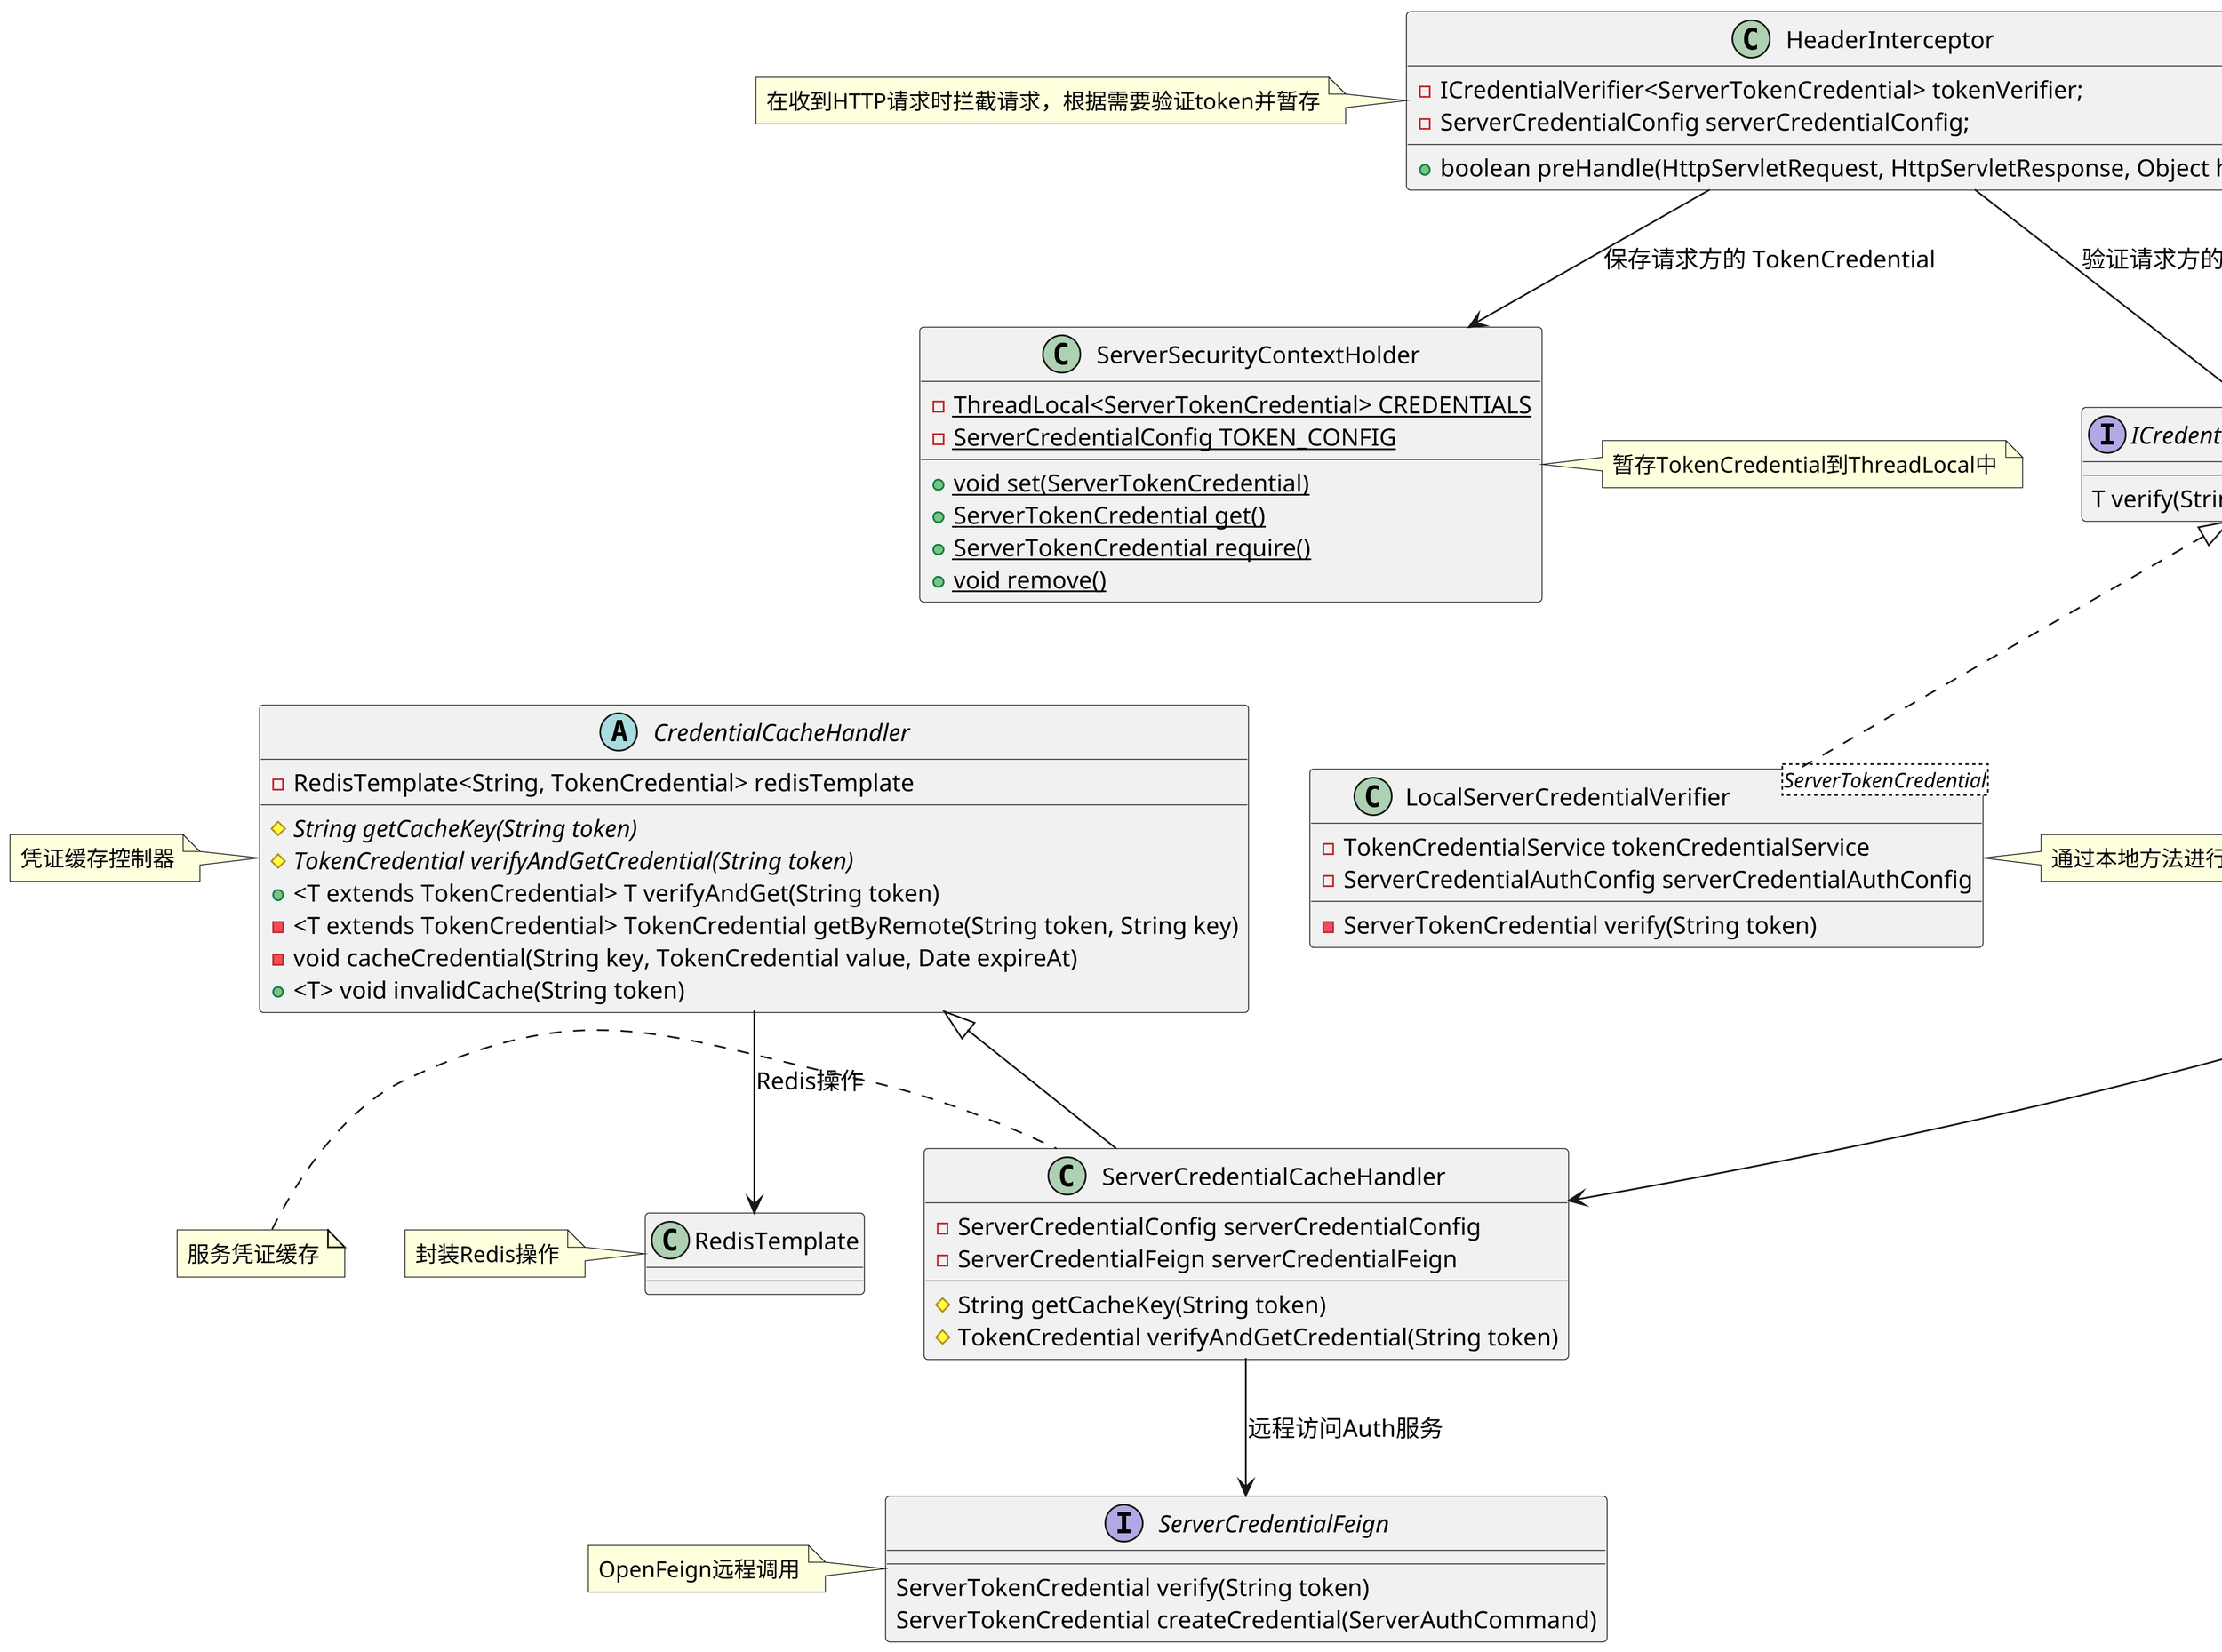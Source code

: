 @startuml
'https://plantuml.com/class-diagram
skinparam shadowing false
skinparam defaultFontName xfonts-wqy
skinparam dpi 300
skinparam activity  {
    DiamondFontSize 14
    ArrowFontSize 14
    FontSize 14
}

class HeaderInterceptor {
    - ICredentialVerifier<ServerTokenCredential> tokenVerifier;
    - ServerCredentialConfig serverCredentialConfig;
    + boolean preHandle(HttpServletRequest, HttpServletResponse, Object handler)
}
note left of HeaderInterceptor: 在收到HTTP请求时拦截请求，根据需要验证token并暂存
HeaderInterceptor --> ServerSecurityContextHolder: 保存请求方的 TokenCredential
HeaderInterceptor --> ICredentialVerifier: 验证请求方的 token
class ServerSecurityContextHolder {
    - {static} ThreadLocal<ServerTokenCredential> CREDENTIALS
    - {static} ServerCredentialConfig TOKEN_CONFIG
    + {static} void set(ServerTokenCredential)
    + {static} ServerTokenCredential get()
    + {static} ServerTokenCredential require()
    + {static} void remove()
}
note right of ServerSecurityContextHolder: 暂存TokenCredential到ThreadLocal中

abstract class CredentialCacheHandler {
    - RedisTemplate<String, TokenCredential> redisTemplate
    # {abstract} String getCacheKey(String token)
    # {abstract} TokenCredential verifyAndGetCredential(String token)
    + <T extends TokenCredential> T verifyAndGet(String token)
    - <T extends TokenCredential> TokenCredential getByRemote(String token, String key)
    - void cacheCredential(String key, TokenCredential value, Date expireAt)
    + <T> void invalidCache(String token)
}
note left of CredentialCacheHandler:凭证缓存控制器
CredentialCacheHandler --> RedisTemplate: Redis操作
class RedisTemplate
note left of RedisTemplate: 封装Redis操作

class ServerCredentialCacheHandler extends CredentialCacheHandler {
    - ServerCredentialConfig serverCredentialConfig
    - ServerCredentialFeign serverCredentialFeign
    # String getCacheKey(String token)
    # TokenCredential verifyAndGetCredential(String token)
}
note left of ServerCredentialCacheHandler: 服务凭证缓存
ServerCredentialCacheHandler --> ServerCredentialFeign: 远程访问Auth服务
interface ServerCredentialFeign {
    ServerTokenCredential verify(String token)
    ServerTokenCredential createCredential(ServerAuthCommand)
}
note left of ServerCredentialFeign: OpenFeign远程调用


interface ICredentialVerifier<T extends TokenCredential> {
    T verify(String token)
}
note right of ICredentialVerifier: token校验
class RemoteServerCredentialVerifier<ServerTokenCredential> implements ICredentialVerifier {
    - ServerCredentialCacheHandler credentialCacheHandler
    - ServerTokenCredential verify(String token)
}
RemoteServerCredentialVerifier --> ServerCredentialCacheHandler
note right of RemoteServerCredentialVerifier: 通过远程调用进行token校验

class LocalServerCredentialVerifier<ServerTokenCredential> implements ICredentialVerifier {
    - TokenCredentialService tokenCredentialService
    - ServerCredentialAuthConfig serverCredentialAuthConfig
    - ServerTokenCredential verify(String token)
}
note right of LocalServerCredentialVerifier: 通过本地方法进行token校验

@enduml
